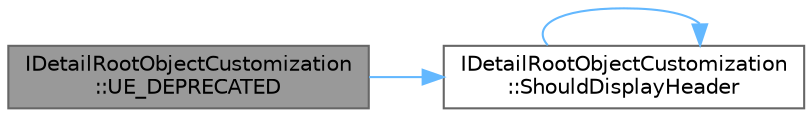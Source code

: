 digraph "IDetailRootObjectCustomization::UE_DEPRECATED"
{
 // INTERACTIVE_SVG=YES
 // LATEX_PDF_SIZE
  bgcolor="transparent";
  edge [fontname=Helvetica,fontsize=10,labelfontname=Helvetica,labelfontsize=10];
  node [fontname=Helvetica,fontsize=10,shape=box,height=0.2,width=0.4];
  rankdir="LR";
  Node1 [id="Node000001",label="IDetailRootObjectCustomization\l::UE_DEPRECATED",height=0.2,width=0.4,color="gray40", fillcolor="grey60", style="filled", fontcolor="black",tooltip=" "];
  Node1 -> Node2 [id="edge1_Node000001_Node000002",color="steelblue1",style="solid",tooltip=" "];
  Node2 [id="Node000002",label="IDetailRootObjectCustomization\l::ShouldDisplayHeader",height=0.2,width=0.4,color="grey40", fillcolor="white", style="filled",URL="$df/d20/classIDetailRootObjectCustomization.html#a37be99230a1f0150546dc6bc1b7a5012",tooltip="Whether or not the object should have a header displayed or just show the children directly."];
  Node2 -> Node2 [id="edge2_Node000002_Node000002",color="steelblue1",style="solid",tooltip=" "];
}
